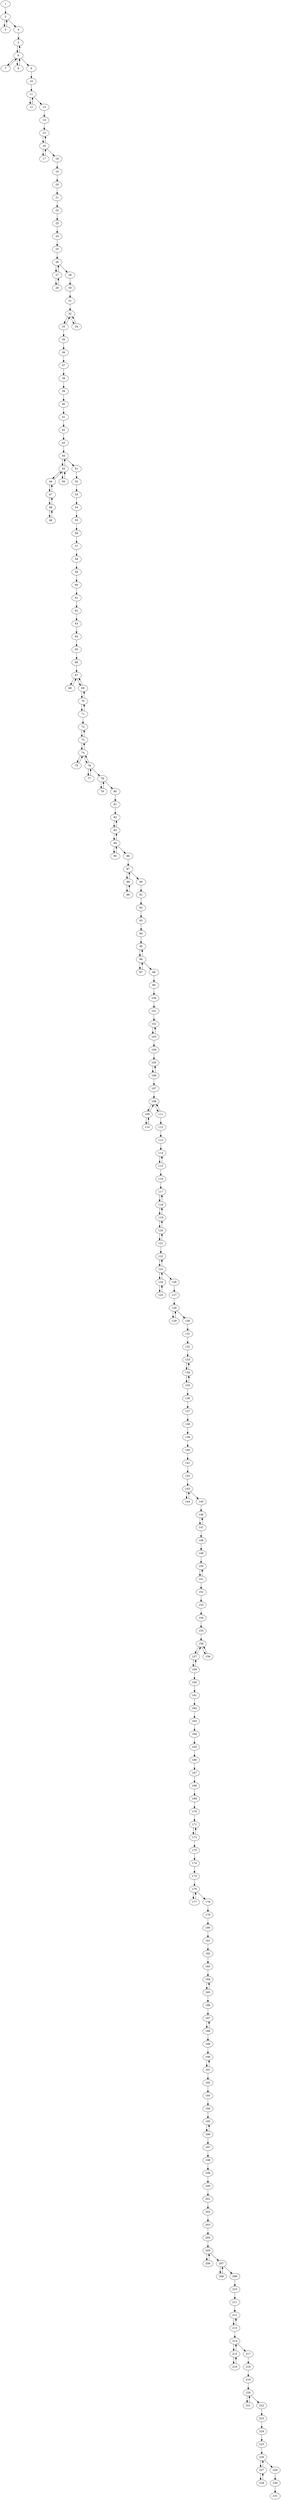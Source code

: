digraph "" {
	1	[isInSuperVertex=False,
		parent=-1];
	2	[isInSuperVertex=True,
		parent=1];
	1 -> 2	[key=0];
	3	[isInSuperVertex=True,
		parent=2];
	2 -> 3	[key=0];
	4	[isInSuperVertex=False,
		parent=2];
	2 -> 4	[key=0];
	3 -> 2	[key=0];
	5	[isInSuperVertex=True,
		parent=4];
	4 -> 5	[key=0];
	6	[isInSuperVertex=True,
		parent=5];
	5 -> 6	[key=0];
	6 -> 5	[key=0];
	7	[isInSuperVertex=False,
		parent=6];
	6 -> 7	[key=0];
	8	[isInSuperVertex=False,
		parent=6];
	6 -> 8	[key=0];
	9	[isInSuperVertex=False,
		parent=6];
	6 -> 9	[key=0];
	7 -> 6	[key=0];
	8 -> 6	[key=0];
	10	[isInSuperVertex=False,
		parent=9];
	9 -> 10	[key=0];
	11	[isInSuperVertex=True,
		parent=10];
	10 -> 11	[key=0];
	12	[isInSuperVertex=True,
		parent=11];
	11 -> 12	[key=0];
	13	[isInSuperVertex=False,
		parent=11];
	11 -> 13	[key=0];
	12 -> 11	[key=0];
	14	[isInSuperVertex=False,
		parent=13];
	13 -> 14	[key=0];
	15	[isInSuperVertex=True,
		parent=14];
	14 -> 15	[key=0];
	16	[isInSuperVertex=True,
		parent=15];
	15 -> 16	[key=0];
	16 -> 15	[key=0];
	17	[isInSuperVertex=False,
		parent=16];
	16 -> 17	[key=0];
	18	[isInSuperVertex=False,
		parent=16];
	16 -> 18	[key=0];
	17 -> 16	[key=0];
	19	[isInSuperVertex=False,
		parent=18];
	18 -> 19	[key=0];
	20	[isInSuperVertex=False,
		parent=19];
	19 -> 20	[key=0];
	21	[isInSuperVertex=False,
		parent=20];
	20 -> 21	[key=0];
	22	[isInSuperVertex=False,
		parent=21];
	21 -> 22	[key=0];
	23	[isInSuperVertex=False,
		parent=22];
	22 -> 23	[key=0];
	24	[isInSuperVertex=False,
		parent=23];
	23 -> 24	[key=0];
	25	[isInSuperVertex=False,
		parent=24];
	24 -> 25	[key=0];
	26	[isInSuperVertex=False,
		parent=25];
	25 -> 26	[key=0];
	27	[isInSuperVertex=True,
		parent=26];
	26 -> 27	[key=0];
	29	[isInSuperVertex=False,
		parent=26];
	26 -> 29	[key=0];
	27 -> 26	[key=0];
	28	[isInSuperVertex=True,
		parent=27];
	27 -> 28	[key=0];
	28 -> 27	[key=0];
	30	[isInSuperVertex=False,
		parent=29];
	29 -> 30	[key=0];
	31	[isInSuperVertex=False,
		parent=30];
	30 -> 31	[key=0];
	32	[isInSuperVertex=True,
		parent=31];
	31 -> 32	[key=0];
	33	[isInSuperVertex=True,
		parent=32];
	32 -> 33	[key=0];
	34	[isInSuperVertex=False,
		parent=32];
	32 -> 34	[key=0];
	33 -> 32	[key=0];
	35	[isInSuperVertex=False,
		parent=33];
	33 -> 35	[key=0];
	34 -> 32	[key=0];
	36	[isInSuperVertex=False,
		parent=35];
	35 -> 36	[key=0];
	37	[isInSuperVertex=False,
		parent=36];
	36 -> 37	[key=0];
	38	[isInSuperVertex=False,
		parent=37];
	37 -> 38	[key=0];
	39	[isInSuperVertex=False,
		parent=38];
	38 -> 39	[key=0];
	40	[isInSuperVertex=False,
		parent=39];
	39 -> 40	[key=0];
	41	[isInSuperVertex=False,
		parent=40];
	40 -> 41	[key=0];
	42	[isInSuperVertex=False,
		parent=41];
	41 -> 42	[key=0];
	43	[isInSuperVertex=False,
		parent=42];
	42 -> 43	[key=0];
	44	[isInSuperVertex=False,
		parent=43];
	43 -> 44	[key=0];
	45	[isInSuperVertex=True,
		parent=44];
	44 -> 45	[key=0];
	51	[isInSuperVertex=False,
		parent=44];
	44 -> 51	[key=0];
	45 -> 44	[key=0];
	46	[isInSuperVertex=True,
		parent=45];
	45 -> 46	[key=0];
	50	[isInSuperVertex=False,
		parent=45];
	45 -> 50	[key=0];
	46 -> 45	[key=0];
	47	[isInSuperVertex=True,
		parent=46];
	46 -> 47	[key=0];
	47 -> 46	[key=0];
	48	[isInSuperVertex=True,
		parent=47];
	47 -> 48	[key=0];
	48 -> 47	[key=0];
	49	[isInSuperVertex=False,
		parent=48];
	48 -> 49	[key=0];
	49 -> 48	[key=0];
	50 -> 45	[key=0];
	52	[isInSuperVertex=False,
		parent=51];
	51 -> 52	[key=0];
	53	[isInSuperVertex=False,
		parent=52];
	52 -> 53	[key=0];
	54	[isInSuperVertex=False,
		parent=53];
	53 -> 54	[key=0];
	55	[isInSuperVertex=False,
		parent=54];
	54 -> 55	[key=0];
	56	[isInSuperVertex=False,
		parent=55];
	55 -> 56	[key=0];
	57	[isInSuperVertex=False,
		parent=56];
	56 -> 57	[key=0];
	58	[isInSuperVertex=False,
		parent=57];
	57 -> 58	[key=0];
	59	[isInSuperVertex=False,
		parent=58];
	58 -> 59	[key=0];
	60	[isInSuperVertex=False,
		parent=59];
	59 -> 60	[key=0];
	61	[isInSuperVertex=False,
		parent=60];
	60 -> 61	[key=0];
	62	[isInSuperVertex=False,
		parent=61];
	61 -> 62	[key=0];
	63	[isInSuperVertex=False,
		parent=62];
	62 -> 63	[key=0];
	64	[isInSuperVertex=False,
		parent=63];
	63 -> 64	[key=0];
	65	[isInSuperVertex=False,
		parent=64];
	64 -> 65	[key=0];
	66	[isInSuperVertex=False,
		parent=65];
	65 -> 66	[key=0];
	67	[isInSuperVertex=True,
		parent=66];
	66 -> 67	[key=0];
	68	[isInSuperVertex=True,
		parent=67];
	67 -> 68	[key=0];
	69	[isInSuperVertex=True,
		parent=67];
	67 -> 69	[key=0];
	68 -> 67	[key=0];
	69 -> 67	[key=0];
	70	[isInSuperVertex=True,
		parent=69];
	69 -> 70	[key=0];
	70 -> 69	[key=0];
	71	[isInSuperVertex=False,
		parent=70];
	70 -> 71	[key=0];
	71 -> 70	[key=0];
	72	[isInSuperVertex=True,
		parent=71];
	71 -> 72	[key=0];
	73	[isInSuperVertex=True,
		parent=72];
	72 -> 73	[key=0];
	73 -> 72	[key=0];
	74	[isInSuperVertex=True,
		parent=73];
	73 -> 74	[key=0];
	74 -> 73	[key=0];
	75	[isInSuperVertex=True,
		parent=74];
	74 -> 75	[key=0];
	76	[isInSuperVertex=True,
		parent=74];
	74 -> 76	[key=0];
	75 -> 74	[key=0];
	76 -> 74	[key=0];
	77	[isInSuperVertex=True,
		parent=76];
	76 -> 77	[key=0];
	78	[isInSuperVertex=True,
		parent=76];
	76 -> 78	[key=0];
	77 -> 76	[key=0];
	79	[isInSuperVertex=True,
		parent=78];
	78 -> 79	[key=0];
	80	[isInSuperVertex=False,
		parent=78];
	78 -> 80	[key=0];
	79 -> 78	[key=0];
	81	[isInSuperVertex=False,
		parent=80];
	80 -> 81	[key=0];
	82	[isInSuperVertex=False,
		parent=81];
	81 -> 82	[key=0];
	83	[isInSuperVertex=True,
		parent=82];
	82 -> 83	[key=0];
	83 -> 82	[key=0];
	84	[isInSuperVertex=True,
		parent=83];
	83 -> 84	[key=0];
	84 -> 83	[key=0];
	85	[isInSuperVertex=False,
		parent=84];
	84 -> 85	[key=0];
	86	[isInSuperVertex=False,
		parent=84];
	84 -> 86	[key=0];
	85 -> 84	[key=0];
	87	[isInSuperVertex=True,
		parent=86];
	86 -> 87	[key=0];
	88	[isInSuperVertex=True,
		parent=87];
	87 -> 88	[key=0];
	90	[isInSuperVertex=False,
		parent=87];
	87 -> 90	[key=0];
	88 -> 87	[key=0];
	89	[isInSuperVertex=False,
		parent=88];
	88 -> 89	[key=0];
	89 -> 88	[key=0];
	91	[isInSuperVertex=False,
		parent=90];
	90 -> 91	[key=0];
	92	[isInSuperVertex=False,
		parent=91];
	91 -> 92	[key=0];
	93	[isInSuperVertex=False,
		parent=92];
	92 -> 93	[key=0];
	94	[isInSuperVertex=False,
		parent=93];
	93 -> 94	[key=0];
	95	[isInSuperVertex=False,
		parent=94];
	94 -> 95	[key=0];
	96	[isInSuperVertex=True,
		parent=95];
	95 -> 96	[key=0];
	96 -> 95	[key=0];
	97	[isInSuperVertex=True,
		parent=96];
	96 -> 97	[key=0];
	98	[isInSuperVertex=False,
		parent=96];
	96 -> 98	[key=0];
	97 -> 96	[key=0];
	99	[isInSuperVertex=False,
		parent=98];
	98 -> 99	[key=0];
	100	[isInSuperVertex=False,
		parent=99];
	99 -> 100	[key=0];
	101	[isInSuperVertex=False,
		parent=100];
	100 -> 101	[key=0];
	102	[isInSuperVertex=True,
		parent=101];
	101 -> 102	[key=0];
	103	[isInSuperVertex=True,
		parent=102];
	102 -> 103	[key=0];
	103 -> 102	[key=0];
	104	[isInSuperVertex=False,
		parent=103];
	103 -> 104	[key=0];
	105	[isInSuperVertex=True,
		parent=104];
	104 -> 105	[key=0];
	106	[isInSuperVertex=True,
		parent=105];
	105 -> 106	[key=0];
	106 -> 105	[key=0];
	107	[isInSuperVertex=False,
		parent=106];
	106 -> 107	[key=0];
	108	[isInSuperVertex=True,
		parent=107];
	107 -> 108	[key=0];
	109	[isInSuperVertex=True,
		parent=108];
	108 -> 109	[key=0];
	111	[isInSuperVertex=False,
		parent=108];
	108 -> 111	[key=0];
	109 -> 108	[key=0];
	110	[isInSuperVertex=False,
		parent=109];
	109 -> 110	[key=0];
	110 -> 109	[key=0];
	111 -> 108	[key=0];
	112	[isInSuperVertex=False,
		parent=111];
	111 -> 112	[key=0];
	113	[isInSuperVertex=False,
		parent=112];
	112 -> 113	[key=0];
	114	[isInSuperVertex=True,
		parent=113];
	113 -> 114	[key=0];
	115	[isInSuperVertex=True,
		parent=114];
	114 -> 115	[key=0];
	115 -> 114	[key=0];
	116	[isInSuperVertex=False,
		parent=115];
	115 -> 116	[key=0];
	117	[isInSuperVertex=False,
		parent=116];
	116 -> 117	[key=0];
	118	[isInSuperVertex=True,
		parent=117];
	117 -> 118	[key=0];
	118 -> 117	[key=0];
	119	[isInSuperVertex=True,
		parent=118];
	118 -> 119	[key=0];
	119 -> 118	[key=0];
	120	[isInSuperVertex=True,
		parent=119];
	119 -> 120	[key=0];
	120 -> 119	[key=0];
	121	[isInSuperVertex=True,
		parent=120];
	120 -> 121	[key=0];
	121 -> 120	[key=0];
	122	[isInSuperVertex=False,
		parent=121];
	121 -> 122	[key=0];
	123	[isInSuperVertex=True,
		parent=122];
	122 -> 123	[key=0];
	123 -> 122	[key=0];
	124	[isInSuperVertex=True,
		parent=123];
	123 -> 124	[key=0];
	126	[isInSuperVertex=False,
		parent=123];
	123 -> 126	[key=0];
	124 -> 123	[key=0];
	125	[isInSuperVertex=False,
		parent=124];
	124 -> 125	[key=0];
	125 -> 124	[key=0];
	127	[isInSuperVertex=False,
		parent=126];
	126 -> 127	[key=0];
	128	[isInSuperVertex=True,
		parent=127];
	127 -> 128	[key=0];
	129	[isInSuperVertex=True,
		parent=128];
	128 -> 129	[key=0];
	130	[isInSuperVertex=False,
		parent=128];
	128 -> 130	[key=0];
	129 -> 128	[key=0];
	131	[isInSuperVertex=False,
		parent=130];
	130 -> 131	[key=0];
	132	[isInSuperVertex=False,
		parent=131];
	131 -> 132	[key=0];
	133	[isInSuperVertex=False,
		parent=132];
	132 -> 133	[key=0];
	134	[isInSuperVertex=True,
		parent=133];
	133 -> 134	[key=0];
	134 -> 133	[key=0];
	135	[isInSuperVertex=True,
		parent=134];
	134 -> 135	[key=0];
	135 -> 134	[key=0];
	136	[isInSuperVertex=False,
		parent=135];
	135 -> 136	[key=0];
	137	[isInSuperVertex=False,
		parent=136];
	136 -> 137	[key=0];
	138	[isInSuperVertex=False,
		parent=137];
	137 -> 138	[key=0];
	139	[isInSuperVertex=False,
		parent=138];
	138 -> 139	[key=0];
	140	[isInSuperVertex=False,
		parent=139];
	139 -> 140	[key=0];
	141	[isInSuperVertex=False,
		parent=140];
	140 -> 141	[key=0];
	142	[isInSuperVertex=False,
		parent=141];
	141 -> 142	[key=0];
	143	[isInSuperVertex=True,
		parent=142];
	142 -> 143	[key=0];
	144	[isInSuperVertex=True,
		parent=143];
	143 -> 144	[key=0];
	145	[isInSuperVertex=False,
		parent=143];
	143 -> 145	[key=0];
	144 -> 143	[key=0];
	146	[isInSuperVertex=True,
		parent=145];
	145 -> 146	[key=0];
	147	[isInSuperVertex=True,
		parent=146];
	146 -> 147	[key=0];
	147 -> 146	[key=0];
	148	[isInSuperVertex=False,
		parent=147];
	147 -> 148	[key=0];
	149	[isInSuperVertex=False,
		parent=148];
	148 -> 149	[key=0];
	150	[isInSuperVertex=True,
		parent=149];
	149 -> 150	[key=0];
	151	[isInSuperVertex=True,
		parent=150];
	150 -> 151	[key=0];
	151 -> 150	[key=0];
	152	[isInSuperVertex=False,
		parent=151];
	151 -> 152	[key=0];
	153	[isInSuperVertex=False,
		parent=152];
	152 -> 153	[key=0];
	154	[isInSuperVertex=False,
		parent=153];
	153 -> 154	[key=0];
	155	[isInSuperVertex=False,
		parent=154];
	154 -> 155	[key=0];
	156	[isInSuperVertex=True,
		parent=155];
	155 -> 156	[key=0];
	157	[isInSuperVertex=True,
		parent=156];
	156 -> 157	[key=0];
	158	[isInSuperVertex=False,
		parent=156];
	156 -> 158	[key=0];
	157 -> 156	[key=0];
	159	[isInSuperVertex=False,
		parent=157];
	157 -> 159	[key=0];
	158 -> 156	[key=0];
	159 -> 157	[key=0];
	160	[isInSuperVertex=False,
		parent=159];
	159 -> 160	[key=0];
	161	[isInSuperVertex=False,
		parent=160];
	160 -> 161	[key=0];
	162	[isInSuperVertex=False,
		parent=161];
	161 -> 162	[key=0];
	163	[isInSuperVertex=False,
		parent=162];
	162 -> 163	[key=0];
	164	[isInSuperVertex=False,
		parent=163];
	163 -> 164	[key=0];
	165	[isInSuperVertex=False,
		parent=164];
	164 -> 165	[key=0];
	166	[isInSuperVertex=False,
		parent=165];
	165 -> 166	[key=0];
	167	[isInSuperVertex=False,
		parent=166];
	166 -> 167	[key=0];
	168	[isInSuperVertex=False,
		parent=167];
	167 -> 168	[key=0];
	169	[isInSuperVertex=False,
		parent=168];
	168 -> 169	[key=0];
	170	[isInSuperVertex=False,
		parent=169];
	169 -> 170	[key=0];
	171	[isInSuperVertex=True,
		parent=170];
	170 -> 171	[key=0];
	172	[isInSuperVertex=True,
		parent=171];
	171 -> 172	[key=0];
	172 -> 171	[key=0];
	173	[isInSuperVertex=False,
		parent=172];
	172 -> 173	[key=0];
	174	[isInSuperVertex=False,
		parent=173];
	173 -> 174	[key=0];
	175	[isInSuperVertex=False,
		parent=174];
	174 -> 175	[key=0];
	176	[isInSuperVertex=True,
		parent=175];
	175 -> 176	[key=0];
	177	[isInSuperVertex=True,
		parent=176];
	176 -> 177	[key=0];
	178	[isInSuperVertex=False,
		parent=176];
	176 -> 178	[key=0];
	177 -> 176	[key=0];
	179	[isInSuperVertex=False,
		parent=178];
	178 -> 179	[key=0];
	180	[isInSuperVertex=False,
		parent=179];
	179 -> 180	[key=0];
	181	[isInSuperVertex=False,
		parent=180];
	180 -> 181	[key=0];
	182	[isInSuperVertex=False,
		parent=181];
	181 -> 182	[key=0];
	183	[isInSuperVertex=False,
		parent=182];
	182 -> 183	[key=0];
	184	[isInSuperVertex=True,
		parent=183];
	183 -> 184	[key=0];
	185	[isInSuperVertex=True,
		parent=184];
	184 -> 185	[key=0];
	185 -> 184	[key=0];
	186	[isInSuperVertex=False,
		parent=185];
	185 -> 186	[key=0];
	187	[isInSuperVertex=True,
		parent=186];
	186 -> 187	[key=0];
	188	[isInSuperVertex=True,
		parent=187];
	187 -> 188	[key=0];
	188 -> 187	[key=0];
	189	[isInSuperVertex=False,
		parent=188];
	188 -> 189	[key=0];
	190	[isInSuperVertex=True,
		parent=189];
	189 -> 190	[key=0];
	191	[isInSuperVertex=True,
		parent=190];
	190 -> 191	[key=0];
	191 -> 190	[key=0];
	192	[isInSuperVertex=False,
		parent=191];
	191 -> 192	[key=0];
	193	[isInSuperVertex=False,
		parent=192];
	192 -> 193	[key=0];
	194	[isInSuperVertex=False,
		parent=193];
	193 -> 194	[key=0];
	195	[isInSuperVertex=True,
		parent=194];
	194 -> 195	[key=0];
	196	[isInSuperVertex=True,
		parent=195];
	195 -> 196	[key=0];
	196 -> 195	[key=0];
	197	[isInSuperVertex=False,
		parent=196];
	196 -> 197	[key=0];
	198	[isInSuperVertex=False,
		parent=197];
	197 -> 198	[key=0];
	199	[isInSuperVertex=False,
		parent=198];
	198 -> 199	[key=0];
	200	[isInSuperVertex=False,
		parent=199];
	199 -> 200	[key=0];
	201	[isInSuperVertex=False,
		parent=200];
	200 -> 201	[key=0];
	202	[isInSuperVertex=False,
		parent=201];
	201 -> 202	[key=0];
	203	[isInSuperVertex=False,
		parent=202];
	202 -> 203	[key=0];
	204	[isInSuperVertex=False,
		parent=203];
	203 -> 204	[key=0];
	205	[isInSuperVertex=True,
		parent=204];
	204 -> 205	[key=0];
	206	[isInSuperVertex=True,
		parent=205];
	205 -> 206	[key=0];
	207	[isInSuperVertex=True,
		parent=205];
	205 -> 207	[key=0];
	206 -> 205	[key=0];
	208	[isInSuperVertex=True,
		parent=207];
	207 -> 208	[key=0];
	209	[isInSuperVertex=False,
		parent=207];
	207 -> 209	[key=0];
	208 -> 207	[key=0];
	210	[isInSuperVertex=False,
		parent=209];
	209 -> 210	[key=0];
	211	[isInSuperVertex=False,
		parent=210];
	210 -> 211	[key=0];
	212	[isInSuperVertex=True,
		parent=211];
	211 -> 212	[key=0];
	213	[isInSuperVertex=True,
		parent=212];
	212 -> 213	[key=0];
	213 -> 212	[key=0];
	214	[isInSuperVertex=True,
		parent=213];
	213 -> 214	[key=0];
	215	[isInSuperVertex=True,
		parent=214];
	214 -> 215	[key=0];
	217	[isInSuperVertex=False,
		parent=214];
	214 -> 217	[key=0];
	215 -> 214	[key=0];
	216	[isInSuperVertex=False,
		parent=215];
	215 -> 216	[key=0];
	216 -> 215	[key=0];
	218	[isInSuperVertex=False,
		parent=217];
	217 -> 218	[key=0];
	219	[isInSuperVertex=False,
		parent=218];
	218 -> 219	[key=0];
	220	[isInSuperVertex=True,
		parent=219];
	219 -> 220	[key=0];
	221	[isInSuperVertex=True,
		parent=220];
	220 -> 221	[key=0];
	222	[isInSuperVertex=False,
		parent=220];
	220 -> 222	[key=0];
	221 -> 220	[key=0];
	223	[isInSuperVertex=False,
		parent=222];
	222 -> 223	[key=0];
	224	[isInSuperVertex=False,
		parent=223];
	223 -> 224	[key=0];
	225	[isInSuperVertex=False,
		parent=224];
	224 -> 225	[key=0];
	226	[isInSuperVertex=True,
		parent=225];
	225 -> 226	[key=0];
	227	[isInSuperVertex=True,
		parent=226];
	226 -> 227	[key=0];
	229	[isInSuperVertex=False,
		parent=226];
	226 -> 229	[key=0];
	227 -> 226	[key=0];
	228	[isInSuperVertex=False,
		parent=227];
	227 -> 228	[key=0];
	228 -> 227	[key=0];
	230	[isInSuperVertex=False,
		parent=229];
	229 -> 230	[key=0];
	231	[isInSuperVertex=False,
		parent=230];
	230 -> 231	[key=0];
}
